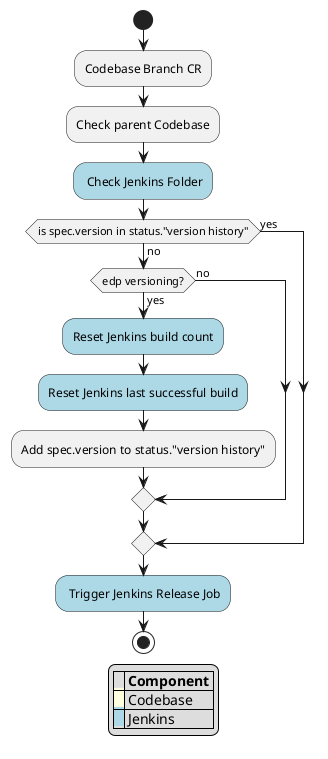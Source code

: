 @startuml
start
:Codebase Branch CR;
:Check parent Codebase;
#lightblue: Check Jenkins Folder;
if (is spec.version in status."version history") then (no)
    if (edp versioning?) then (yes)
        #lightblue:Reset Jenkins build count;
        #lightblue:Reset Jenkins last successful build;
        :Add spec.version to status."version history";
    else (no)
    endif
else (yes)
endif
#lightblue: Trigger Jenkins Release Job;
stop

legend
|= |= Component |
|<back:#lightyellow>   </back>| Codebase |
|<back:#lightblue>   </back>| Jenkins |
endlegend
@enduml
